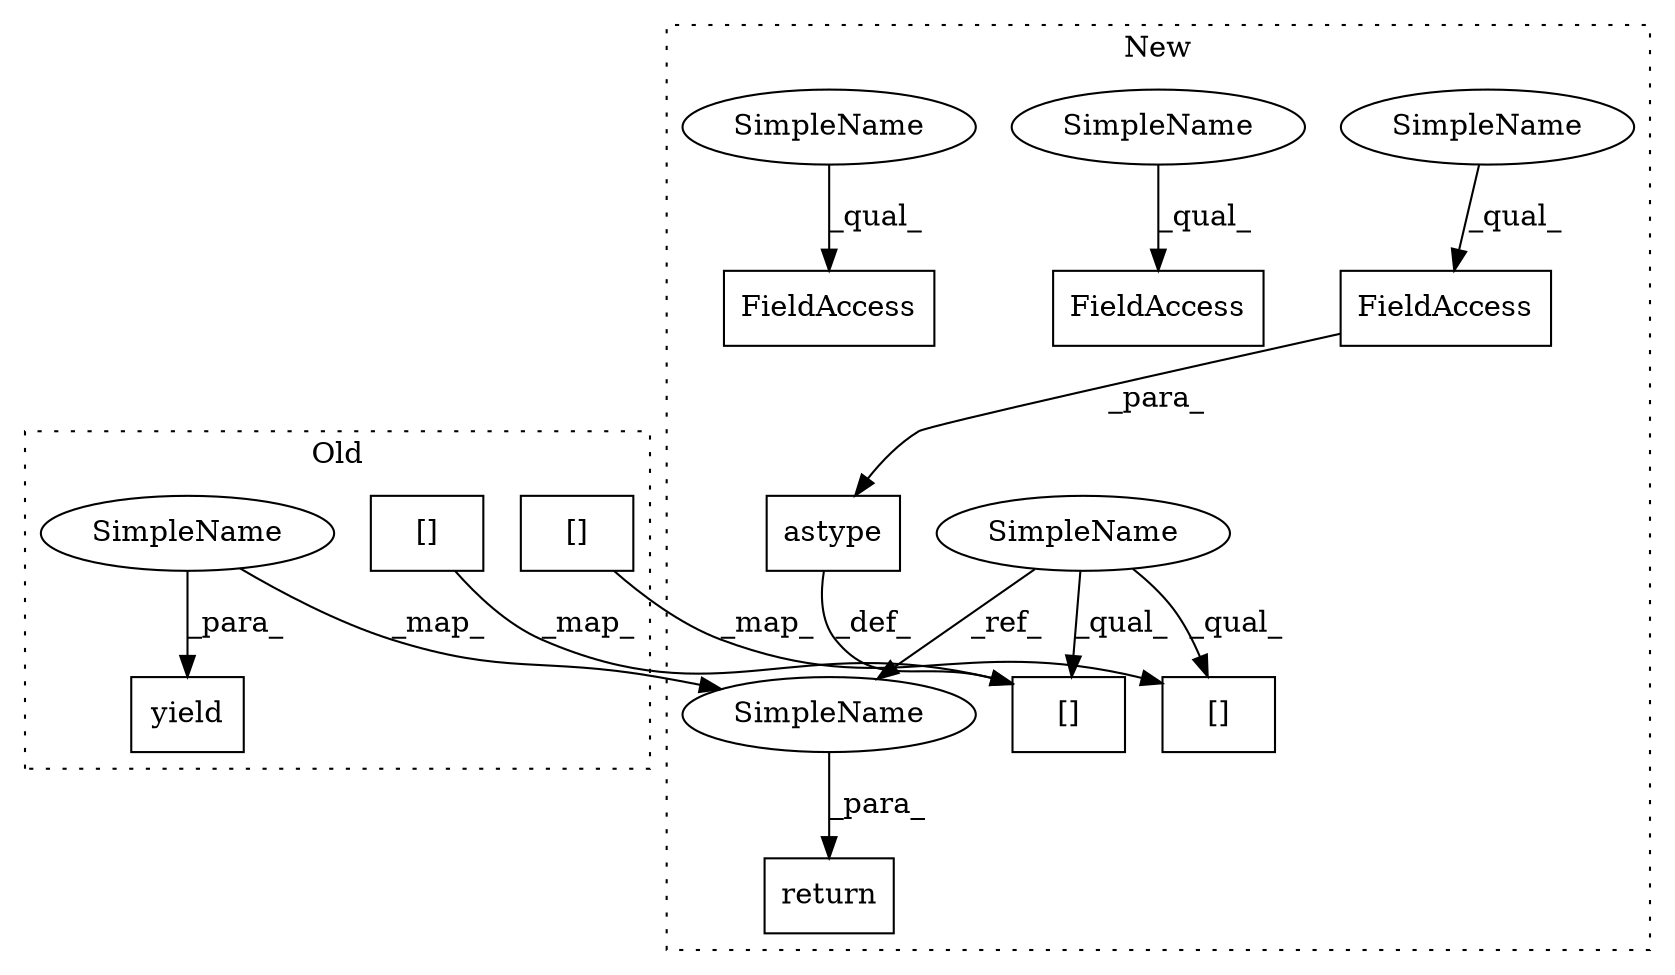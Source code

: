 digraph G {
subgraph cluster0 {
1 [label="yield" a="112" s="6433" l="7" shape="box"];
5 [label="[]" a="2" s="6350,6382" l="12,1" shape="box"];
9 [label="[]" a="2" s="5698,5714" l="12,1" shape="box"];
16 [label="SimpleName" a="42" s="6440" l="11" shape="ellipse"];
label = "Old";
style="dotted";
}
subgraph cluster1 {
2 [label="astype" a="32" s="6263,6283" l="7,1" shape="box"];
3 [label="FieldAccess" a="22" s="6270" l="13" shape="box"];
4 [label="SimpleName" a="42" s="3233" l="11" shape="ellipse"];
6 [label="[]" a="2" s="6422,6454" l="12,1" shape="box"];
7 [label="FieldAccess" a="22" s="6156" l="13" shape="box"];
8 [label="[]" a="2" s="5712,5728" l="12,1" shape="box"];
10 [label="FieldAccess" a="22" s="5664" l="13" shape="box"];
11 [label="return" a="41" s="6505" l="7" shape="box"];
12 [label="SimpleName" a="42" s="6270" l="5" shape="ellipse"];
13 [label="SimpleName" a="42" s="5664" l="5" shape="ellipse"];
14 [label="SimpleName" a="42" s="6156" l="5" shape="ellipse"];
15 [label="SimpleName" a="42" s="6512" l="11" shape="ellipse"];
label = "New";
style="dotted";
}
2 -> 6 [label="_def_"];
3 -> 2 [label="_para_"];
4 -> 6 [label="_qual_"];
4 -> 8 [label="_qual_"];
4 -> 15 [label="_ref_"];
5 -> 6 [label="_map_"];
9 -> 8 [label="_map_"];
12 -> 3 [label="_qual_"];
13 -> 10 [label="_qual_"];
14 -> 7 [label="_qual_"];
15 -> 11 [label="_para_"];
16 -> 1 [label="_para_"];
16 -> 15 [label="_map_"];
}